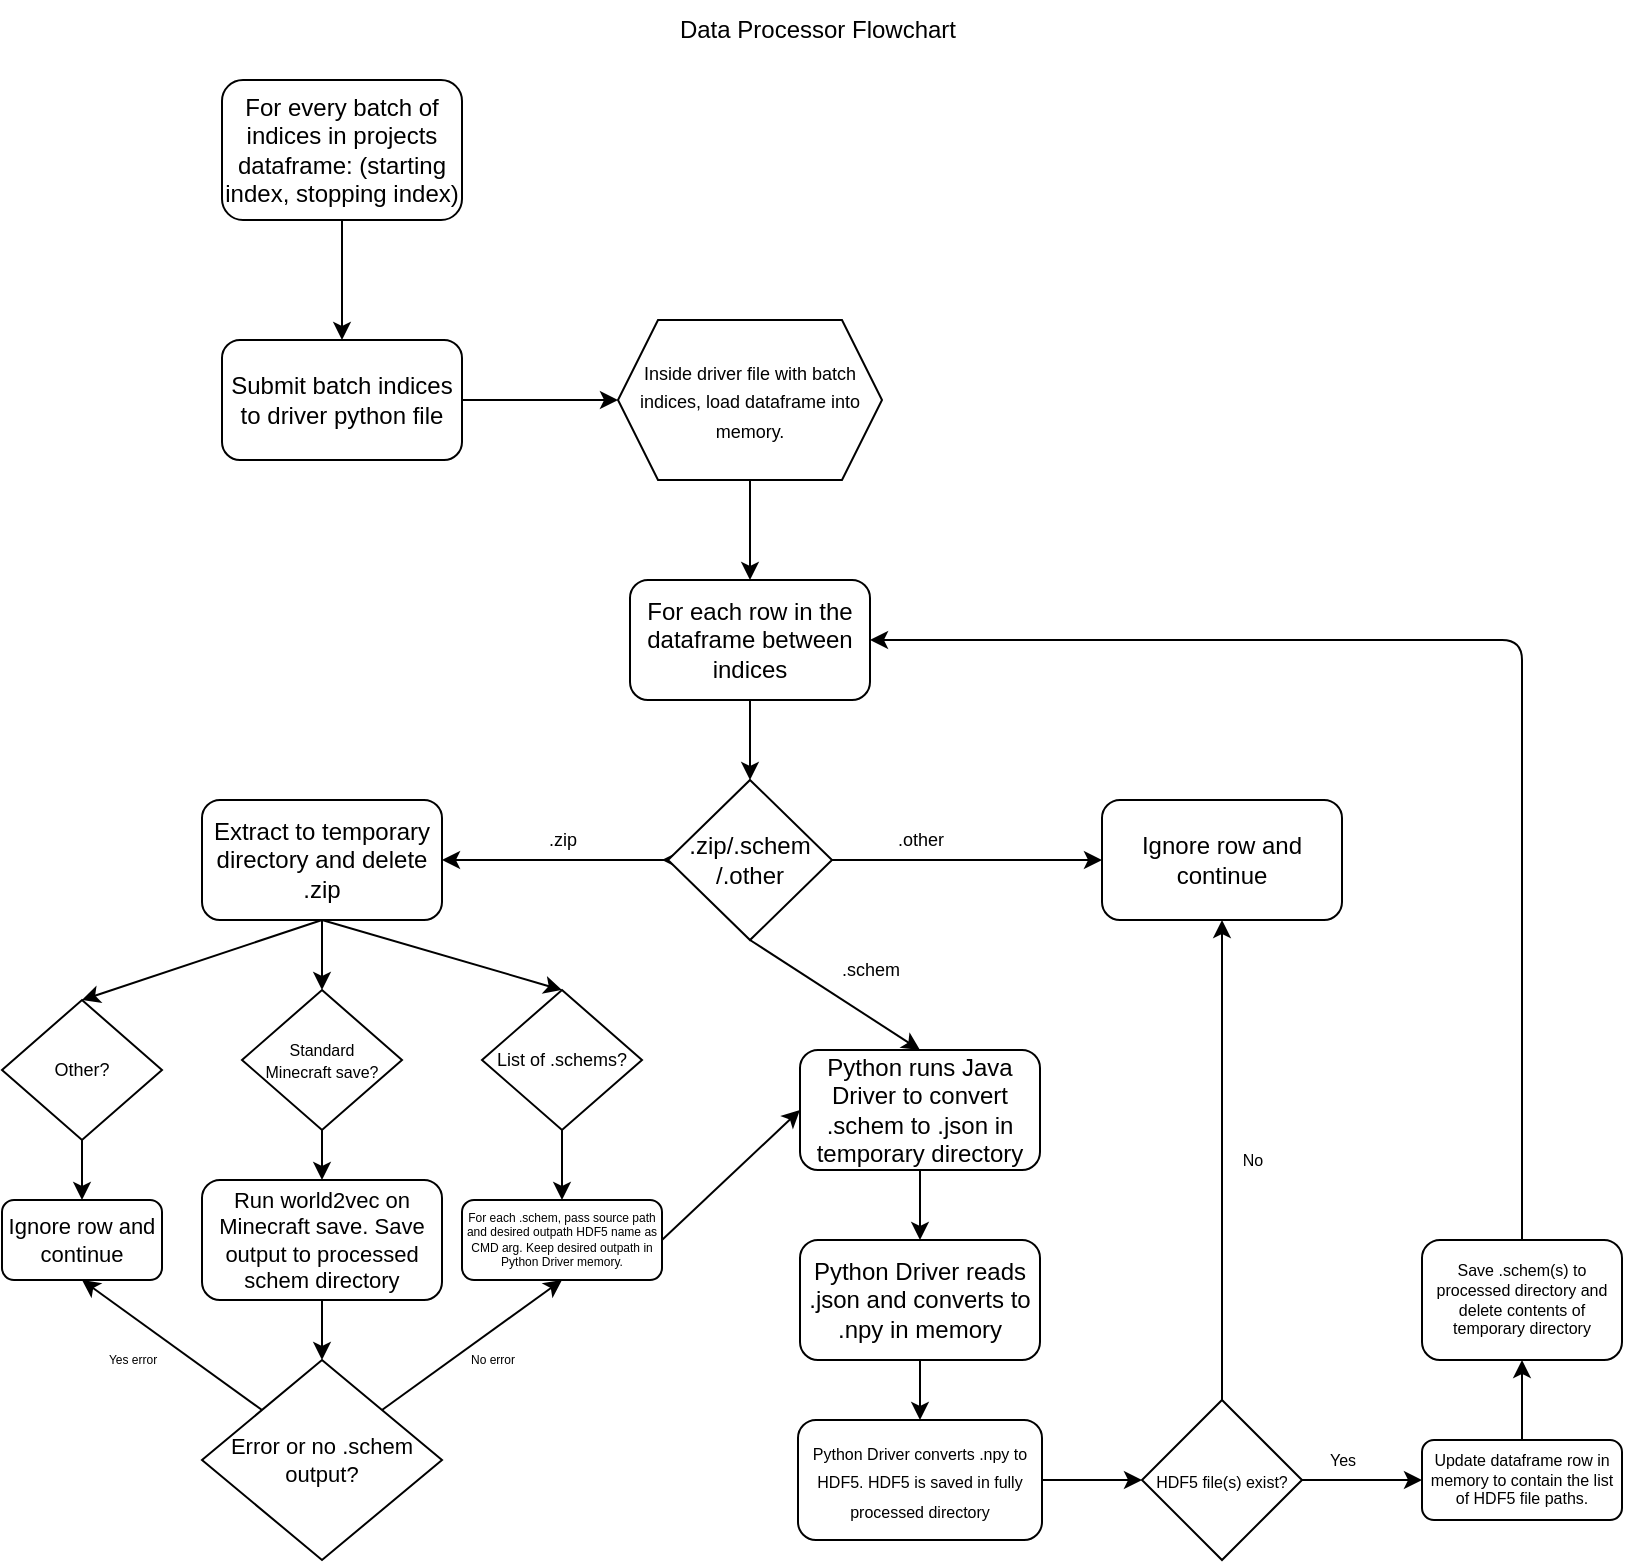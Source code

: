 <mxfile>
    <diagram id="C5RBs43oDa-KdzZeNtuy" name="Page-1">
        <mxGraphModel dx="1396" dy="301" grid="1" gridSize="10" guides="1" tooltips="1" connect="1" arrows="1" fold="1" page="1" pageScale="1" pageWidth="827" pageHeight="1169" math="0" shadow="0">
            <root>
                <mxCell id="WIyWlLk6GJQsqaUBKTNV-0"/>
                <mxCell id="WIyWlLk6GJQsqaUBKTNV-1" parent="WIyWlLk6GJQsqaUBKTNV-0"/>
                <mxCell id="0" value="Data Processor Flowchart" style="text;html=1;strokeColor=none;fillColor=none;align=center;verticalAlign=middle;whiteSpace=wrap;rounded=0;" vertex="1" parent="WIyWlLk6GJQsqaUBKTNV-1">
                    <mxGeometry x="280" width="216" height="30" as="geometry"/>
                </mxCell>
                <mxCell id="4" style="edgeStyle=none;html=1;exitX=0.5;exitY=1;exitDx=0;exitDy=0;entryX=0.5;entryY=0;entryDx=0;entryDy=0;" edge="1" parent="WIyWlLk6GJQsqaUBKTNV-1" source="1" target="2">
                    <mxGeometry relative="1" as="geometry"/>
                </mxCell>
                <mxCell id="1" value="For every batch of indices in projects dataframe: (starting index, stopping index)" style="rounded=1;whiteSpace=wrap;html=1;" vertex="1" parent="WIyWlLk6GJQsqaUBKTNV-1">
                    <mxGeometry x="90" y="40" width="120" height="70" as="geometry"/>
                </mxCell>
                <mxCell id="6" style="edgeStyle=none;html=1;exitX=1;exitY=0.5;exitDx=0;exitDy=0;entryX=0;entryY=0.5;entryDx=0;entryDy=0;" edge="1" parent="WIyWlLk6GJQsqaUBKTNV-1" source="2" target="5">
                    <mxGeometry relative="1" as="geometry"/>
                </mxCell>
                <mxCell id="2" value="Submit batch indices to driver python file" style="rounded=1;whiteSpace=wrap;html=1;" vertex="1" parent="WIyWlLk6GJQsqaUBKTNV-1">
                    <mxGeometry x="90" y="170" width="120" height="60" as="geometry"/>
                </mxCell>
                <mxCell id="10" style="edgeStyle=none;html=1;exitX=0.5;exitY=1;exitDx=0;exitDy=0;entryX=0.5;entryY=0;entryDx=0;entryDy=0;" edge="1" parent="WIyWlLk6GJQsqaUBKTNV-1" source="5" target="8">
                    <mxGeometry relative="1" as="geometry"/>
                </mxCell>
                <mxCell id="5" value="&lt;font style=&quot;font-size: 9px;&quot;&gt;Inside driver file with batch indices, load dataframe into memory.&lt;/font&gt;" style="shape=hexagon;perimeter=hexagonPerimeter2;whiteSpace=wrap;html=1;fixedSize=1;" vertex="1" parent="WIyWlLk6GJQsqaUBKTNV-1">
                    <mxGeometry x="288" y="160" width="132" height="80" as="geometry"/>
                </mxCell>
                <mxCell id="15" value="" style="edgeStyle=none;html=1;" edge="1" parent="WIyWlLk6GJQsqaUBKTNV-1" source="8" target="9">
                    <mxGeometry relative="1" as="geometry"/>
                </mxCell>
                <mxCell id="8" value="For each row in the dataframe between indices" style="rounded=1;whiteSpace=wrap;html=1;" vertex="1" parent="WIyWlLk6GJQsqaUBKTNV-1">
                    <mxGeometry x="294" y="290" width="120" height="60" as="geometry"/>
                </mxCell>
                <mxCell id="14" value="" style="edgeStyle=none;html=1;exitX=0.5;exitY=1;exitDx=0;exitDy=0;entryX=0.5;entryY=0;entryDx=0;entryDy=0;" edge="1" parent="WIyWlLk6GJQsqaUBKTNV-1" source="9" target="13">
                    <mxGeometry relative="1" as="geometry"/>
                </mxCell>
                <mxCell id="16" style="edgeStyle=none;html=1;exitX=0;exitY=0.5;exitDx=0;exitDy=0;" edge="1" parent="WIyWlLk6GJQsqaUBKTNV-1" source="9">
                    <mxGeometry relative="1" as="geometry">
                        <mxPoint x="310" y="430" as="targetPoint"/>
                    </mxGeometry>
                </mxCell>
                <mxCell id="18" value="" style="edgeStyle=none;html=1;" edge="1" parent="WIyWlLk6GJQsqaUBKTNV-1" source="9" target="17">
                    <mxGeometry relative="1" as="geometry"/>
                </mxCell>
                <mxCell id="24" style="edgeStyle=none;html=1;exitX=0;exitY=0.5;exitDx=0;exitDy=0;entryX=1;entryY=0.5;entryDx=0;entryDy=0;fontSize=9;" edge="1" parent="WIyWlLk6GJQsqaUBKTNV-1" source="9">
                    <mxGeometry relative="1" as="geometry"/>
                </mxCell>
                <mxCell id="30" style="edgeStyle=none;html=1;exitX=0;exitY=0.5;exitDx=0;exitDy=0;entryX=1;entryY=0.5;entryDx=0;entryDy=0;" edge="1" parent="WIyWlLk6GJQsqaUBKTNV-1" source="9" target="11">
                    <mxGeometry relative="1" as="geometry"/>
                </mxCell>
                <mxCell id="9" value=".zip/.schem /.other" style="rhombus;whiteSpace=wrap;html=1;" vertex="1" parent="WIyWlLk6GJQsqaUBKTNV-1">
                    <mxGeometry x="313" y="390" width="82" height="80" as="geometry"/>
                </mxCell>
                <mxCell id="35" style="edgeStyle=none;html=1;exitX=0.5;exitY=1;exitDx=0;exitDy=0;entryX=0.5;entryY=0;entryDx=0;entryDy=0;fontSize=6;" edge="1" parent="WIyWlLk6GJQsqaUBKTNV-1" source="11" target="26">
                    <mxGeometry relative="1" as="geometry"/>
                </mxCell>
                <mxCell id="38" style="edgeStyle=none;html=1;exitX=0.5;exitY=1;exitDx=0;exitDy=0;fontSize=6;" edge="1" parent="WIyWlLk6GJQsqaUBKTNV-1" source="11" target="29">
                    <mxGeometry relative="1" as="geometry"/>
                </mxCell>
                <mxCell id="112" style="edgeStyle=none;html=1;exitX=0.5;exitY=1;exitDx=0;exitDy=0;entryX=0.5;entryY=0;entryDx=0;entryDy=0;" edge="1" parent="WIyWlLk6GJQsqaUBKTNV-1" source="11" target="31">
                    <mxGeometry relative="1" as="geometry"/>
                </mxCell>
                <mxCell id="11" value="Extract to temporary directory and delete .zip" style="rounded=1;whiteSpace=wrap;html=1;" vertex="1" parent="WIyWlLk6GJQsqaUBKTNV-1">
                    <mxGeometry x="80" y="400" width="120" height="60" as="geometry"/>
                </mxCell>
                <mxCell id="28" value="" style="edgeStyle=none;html=1;" edge="1" parent="WIyWlLk6GJQsqaUBKTNV-1" source="13" target="27">
                    <mxGeometry relative="1" as="geometry"/>
                </mxCell>
                <mxCell id="13" value="Python runs Java Driver to convert .schem to .json in temporary directory" style="rounded=1;whiteSpace=wrap;html=1;" vertex="1" parent="WIyWlLk6GJQsqaUBKTNV-1">
                    <mxGeometry x="379" y="525" width="120" height="60" as="geometry"/>
                </mxCell>
                <mxCell id="17" value="Ignore row and continue" style="rounded=1;whiteSpace=wrap;html=1;" vertex="1" parent="WIyWlLk6GJQsqaUBKTNV-1">
                    <mxGeometry x="530" y="400" width="120" height="60" as="geometry"/>
                </mxCell>
                <mxCell id="19" value=".zip" style="text;html=1;align=center;verticalAlign=middle;resizable=0;points=[];autosize=1;strokeColor=none;fillColor=none;fontSize=9;" vertex="1" parent="WIyWlLk6GJQsqaUBKTNV-1">
                    <mxGeometry x="240" y="410" width="40" height="20" as="geometry"/>
                </mxCell>
                <mxCell id="20" value=".other" style="text;html=1;align=center;verticalAlign=middle;resizable=0;points=[];autosize=1;strokeColor=none;fillColor=none;fontSize=9;" vertex="1" parent="WIyWlLk6GJQsqaUBKTNV-1">
                    <mxGeometry x="414" y="410" width="50" height="20" as="geometry"/>
                </mxCell>
                <mxCell id="21" value=".schem" style="text;html=1;align=center;verticalAlign=middle;resizable=0;points=[];autosize=1;strokeColor=none;fillColor=none;fontSize=9;" vertex="1" parent="WIyWlLk6GJQsqaUBKTNV-1">
                    <mxGeometry x="389" y="475" width="50" height="20" as="geometry"/>
                </mxCell>
                <mxCell id="41" style="edgeStyle=none;html=1;exitX=0.5;exitY=1;exitDx=0;exitDy=0;entryX=0.5;entryY=0;entryDx=0;entryDy=0;fontSize=11;" edge="1" parent="WIyWlLk6GJQsqaUBKTNV-1" source="26" target="40">
                    <mxGeometry relative="1" as="geometry"/>
                </mxCell>
                <mxCell id="26" value="Other?" style="rhombus;whiteSpace=wrap;html=1;fontSize=9;" vertex="1" parent="WIyWlLk6GJQsqaUBKTNV-1">
                    <mxGeometry x="-20" y="500" width="80" height="70" as="geometry"/>
                </mxCell>
                <mxCell id="33" value="" style="edgeStyle=none;html=1;" edge="1" parent="WIyWlLk6GJQsqaUBKTNV-1" source="27" target="32">
                    <mxGeometry relative="1" as="geometry"/>
                </mxCell>
                <mxCell id="27" value="Python Driver reads .json and converts to .npy in memory" style="whiteSpace=wrap;html=1;rounded=1;" vertex="1" parent="WIyWlLk6GJQsqaUBKTNV-1">
                    <mxGeometry x="379" y="620" width="120" height="60" as="geometry"/>
                </mxCell>
                <mxCell id="43" style="edgeStyle=none;html=1;exitX=0.5;exitY=1;exitDx=0;exitDy=0;entryX=0.5;entryY=0;entryDx=0;entryDy=0;fontSize=11;" edge="1" parent="WIyWlLk6GJQsqaUBKTNV-1" source="29" target="42">
                    <mxGeometry relative="1" as="geometry"/>
                </mxCell>
                <mxCell id="29" value="&lt;font style=&quot;font-size: 8px;&quot;&gt;Standard &lt;br&gt;Minecraft save?&lt;/font&gt;" style="rhombus;whiteSpace=wrap;html=1;fontSize=9;" vertex="1" parent="WIyWlLk6GJQsqaUBKTNV-1">
                    <mxGeometry x="100" y="495" width="80" height="70" as="geometry"/>
                </mxCell>
                <mxCell id="77" style="edgeStyle=none;html=1;exitX=0.5;exitY=1;exitDx=0;exitDy=0;entryX=0.5;entryY=0;entryDx=0;entryDy=0;fontSize=6;" edge="1" parent="WIyWlLk6GJQsqaUBKTNV-1" source="31" target="76">
                    <mxGeometry relative="1" as="geometry"/>
                </mxCell>
                <mxCell id="31" value="&lt;font style=&quot;font-size: 9px;&quot;&gt;List of .schems?&lt;/font&gt;" style="rhombus;whiteSpace=wrap;html=1;fontSize=9;" vertex="1" parent="WIyWlLk6GJQsqaUBKTNV-1">
                    <mxGeometry x="220" y="495" width="80" height="70" as="geometry"/>
                </mxCell>
                <mxCell id="90" value="" style="edgeStyle=none;html=1;" edge="1" parent="WIyWlLk6GJQsqaUBKTNV-1" source="32" target="89">
                    <mxGeometry relative="1" as="geometry"/>
                </mxCell>
                <mxCell id="32" value="&lt;font style=&quot;font-size: 8px;&quot;&gt;Python Driver converts .npy to HDF5. HDF5 is saved in fully processed directory&lt;/font&gt;" style="rounded=1;whiteSpace=wrap;html=1;" vertex="1" parent="WIyWlLk6GJQsqaUBKTNV-1">
                    <mxGeometry x="378" y="710" width="122" height="60" as="geometry"/>
                </mxCell>
                <mxCell id="40" value="&lt;font style=&quot;font-size: 11px;&quot;&gt;Ignore row and continue&lt;/font&gt;" style="rounded=1;whiteSpace=wrap;html=1;fontSize=6;" vertex="1" parent="WIyWlLk6GJQsqaUBKTNV-1">
                    <mxGeometry x="-20" y="600" width="80" height="40" as="geometry"/>
                </mxCell>
                <mxCell id="57" style="edgeStyle=none;html=1;exitX=0.5;exitY=1;exitDx=0;exitDy=0;entryX=0.5;entryY=0;entryDx=0;entryDy=0;fontSize=11;" edge="1" parent="WIyWlLk6GJQsqaUBKTNV-1" source="42" target="56">
                    <mxGeometry relative="1" as="geometry"/>
                </mxCell>
                <mxCell id="42" value="Run world2vec on Minecraft save. Save output to processed schem directory" style="rounded=1;whiteSpace=wrap;html=1;fontSize=11;" vertex="1" parent="WIyWlLk6GJQsqaUBKTNV-1">
                    <mxGeometry x="80" y="590" width="120" height="60" as="geometry"/>
                </mxCell>
                <mxCell id="84" style="edgeStyle=none;html=1;entryX=0.5;entryY=1;entryDx=0;entryDy=0;fontSize=6;exitX=0;exitY=0;exitDx=0;exitDy=0;" edge="1" parent="WIyWlLk6GJQsqaUBKTNV-1" source="56" target="40">
                    <mxGeometry relative="1" as="geometry"/>
                </mxCell>
                <mxCell id="87" value="" style="edgeStyle=none;html=1;entryX=0.5;entryY=1;entryDx=0;entryDy=0;exitX=1;exitY=0;exitDx=0;exitDy=0;" edge="1" parent="WIyWlLk6GJQsqaUBKTNV-1" source="56" target="76">
                    <mxGeometry relative="1" as="geometry">
                        <mxPoint x="300" y="730" as="targetPoint"/>
                    </mxGeometry>
                </mxCell>
                <mxCell id="56" value="Error or no .schem output?" style="rhombus;whiteSpace=wrap;html=1;fontSize=11;" vertex="1" parent="WIyWlLk6GJQsqaUBKTNV-1">
                    <mxGeometry x="80" y="680" width="120" height="100" as="geometry"/>
                </mxCell>
                <mxCell id="78" style="edgeStyle=none;html=1;exitX=1;exitY=0.5;exitDx=0;exitDy=0;entryX=0;entryY=0.5;entryDx=0;entryDy=0;fontSize=6;" edge="1" parent="WIyWlLk6GJQsqaUBKTNV-1" source="76" target="13">
                    <mxGeometry relative="1" as="geometry"/>
                </mxCell>
                <mxCell id="76" value="&lt;span style=&quot;&quot;&gt;For each .schem, pass source path and desired outpath HDF5 name as CMD arg. Keep desired outpath in Python Driver memory.&lt;/span&gt;" style="rounded=1;whiteSpace=wrap;html=1;fontSize=6;" vertex="1" parent="WIyWlLk6GJQsqaUBKTNV-1">
                    <mxGeometry x="210" y="600" width="100" height="40" as="geometry"/>
                </mxCell>
                <mxCell id="83" value="No error" style="text;html=1;align=center;verticalAlign=middle;resizable=0;points=[];autosize=1;strokeColor=none;fillColor=none;fontSize=6;" vertex="1" parent="WIyWlLk6GJQsqaUBKTNV-1">
                    <mxGeometry x="200" y="670" width="50" height="20" as="geometry"/>
                </mxCell>
                <mxCell id="85" value="Yes error" style="text;html=1;align=center;verticalAlign=middle;resizable=0;points=[];autosize=1;strokeColor=none;fillColor=none;fontSize=6;" vertex="1" parent="WIyWlLk6GJQsqaUBKTNV-1">
                    <mxGeometry x="20" y="670" width="50" height="20" as="geometry"/>
                </mxCell>
                <mxCell id="95" style="edgeStyle=none;html=1;entryX=0.5;entryY=1;entryDx=0;entryDy=0;fontSize=8;exitX=0.5;exitY=0;exitDx=0;exitDy=0;" edge="1" parent="WIyWlLk6GJQsqaUBKTNV-1" source="89" target="17">
                    <mxGeometry relative="1" as="geometry">
                        <mxPoint x="587" y="703" as="sourcePoint"/>
                    </mxGeometry>
                </mxCell>
                <mxCell id="100" style="edgeStyle=none;html=1;exitX=1;exitY=0.5;exitDx=0;exitDy=0;entryX=0;entryY=0.5;entryDx=0;entryDy=0;fontSize=8;" edge="1" parent="WIyWlLk6GJQsqaUBKTNV-1" source="89" target="91">
                    <mxGeometry relative="1" as="geometry"/>
                </mxCell>
                <mxCell id="89" value="&lt;font style=&quot;font-size: 8px;&quot;&gt;HDF5 file(s) exist?&lt;/font&gt;" style="rhombus;whiteSpace=wrap;html=1;" vertex="1" parent="WIyWlLk6GJQsqaUBKTNV-1">
                    <mxGeometry x="550" y="700" width="80" height="80" as="geometry"/>
                </mxCell>
                <mxCell id="106" style="edgeStyle=none;html=1;exitX=0.5;exitY=0;exitDx=0;exitDy=0;entryX=0.5;entryY=1;entryDx=0;entryDy=0;fontSize=8;" edge="1" parent="WIyWlLk6GJQsqaUBKTNV-1" source="91" target="105">
                    <mxGeometry relative="1" as="geometry"/>
                </mxCell>
                <mxCell id="91" value="Update dataframe row in memory to contain the list of HDF5 file paths." style="rounded=1;whiteSpace=wrap;html=1;fontSize=8;" vertex="1" parent="WIyWlLk6GJQsqaUBKTNV-1">
                    <mxGeometry x="690" y="720" width="100" height="40" as="geometry"/>
                </mxCell>
                <mxCell id="96" value="No" style="text;html=1;align=center;verticalAlign=middle;resizable=0;points=[];autosize=1;strokeColor=none;fillColor=none;fontSize=8;" vertex="1" parent="WIyWlLk6GJQsqaUBKTNV-1">
                    <mxGeometry x="590" y="570" width="30" height="20" as="geometry"/>
                </mxCell>
                <mxCell id="98" value="Yes" style="text;html=1;align=center;verticalAlign=middle;resizable=0;points=[];autosize=1;strokeColor=none;fillColor=none;fontSize=8;" vertex="1" parent="WIyWlLk6GJQsqaUBKTNV-1">
                    <mxGeometry x="630" y="720" width="40" height="20" as="geometry"/>
                </mxCell>
                <mxCell id="108" style="edgeStyle=orthogonalEdgeStyle;html=1;exitX=0.5;exitY=0;exitDx=0;exitDy=0;fontSize=8;entryX=1;entryY=0.5;entryDx=0;entryDy=0;" edge="1" parent="WIyWlLk6GJQsqaUBKTNV-1" source="105" target="8">
                    <mxGeometry relative="1" as="geometry">
                        <mxPoint x="740" y="320" as="targetPoint"/>
                        <Array as="points">
                            <mxPoint x="740" y="320"/>
                        </Array>
                    </mxGeometry>
                </mxCell>
                <mxCell id="105" value="Save .schem(s) to processed directory and delete contents of temporary directory" style="rounded=1;whiteSpace=wrap;html=1;fontSize=8;" vertex="1" parent="WIyWlLk6GJQsqaUBKTNV-1">
                    <mxGeometry x="690" y="620" width="100" height="60" as="geometry"/>
                </mxCell>
            </root>
        </mxGraphModel>
    </diagram>
</mxfile>